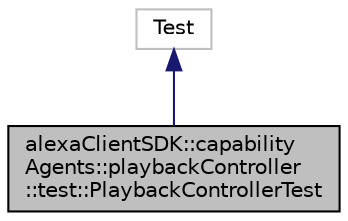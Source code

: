 digraph "alexaClientSDK::capabilityAgents::playbackController::test::PlaybackControllerTest"
{
 // LATEX_PDF_SIZE
  edge [fontname="Helvetica",fontsize="10",labelfontname="Helvetica",labelfontsize="10"];
  node [fontname="Helvetica",fontsize="10",shape=record];
  Node1 [label="alexaClientSDK::capability\lAgents::playbackController\l::test::PlaybackControllerTest",height=0.2,width=0.4,color="black", fillcolor="grey75", style="filled", fontcolor="black",tooltip="Test harness for StateSynchronizer class."];
  Node2 -> Node1 [dir="back",color="midnightblue",fontsize="10",style="solid",fontname="Helvetica"];
  Node2 [label="Test",height=0.2,width=0.4,color="grey75", fillcolor="white", style="filled",tooltip=" "];
}
